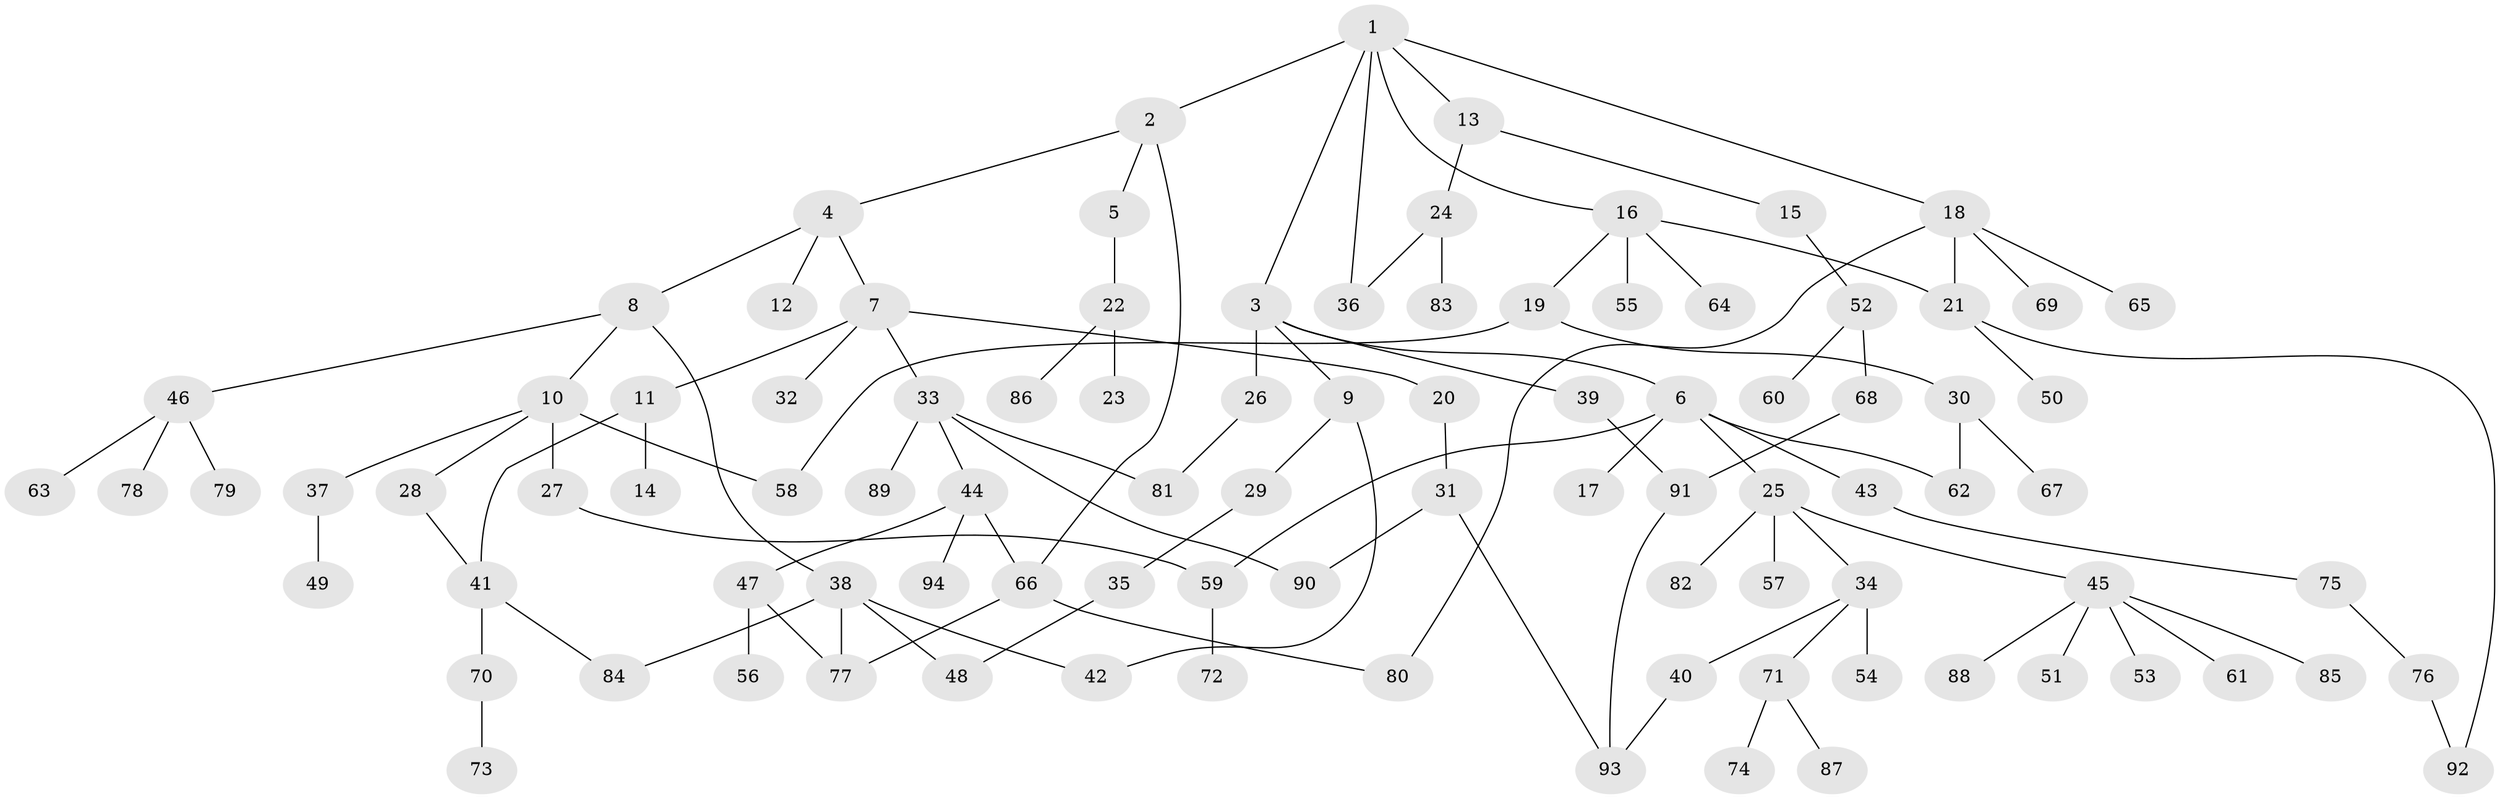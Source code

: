 // coarse degree distribution, {5: 0.1206896551724138, 4: 0.15517241379310345, 3: 0.15517241379310345, 2: 0.29310344827586204, 1: 0.27586206896551724}
// Generated by graph-tools (version 1.1) at 2025/48/03/04/25 22:48:38]
// undirected, 94 vertices, 112 edges
graph export_dot {
  node [color=gray90,style=filled];
  1;
  2;
  3;
  4;
  5;
  6;
  7;
  8;
  9;
  10;
  11;
  12;
  13;
  14;
  15;
  16;
  17;
  18;
  19;
  20;
  21;
  22;
  23;
  24;
  25;
  26;
  27;
  28;
  29;
  30;
  31;
  32;
  33;
  34;
  35;
  36;
  37;
  38;
  39;
  40;
  41;
  42;
  43;
  44;
  45;
  46;
  47;
  48;
  49;
  50;
  51;
  52;
  53;
  54;
  55;
  56;
  57;
  58;
  59;
  60;
  61;
  62;
  63;
  64;
  65;
  66;
  67;
  68;
  69;
  70;
  71;
  72;
  73;
  74;
  75;
  76;
  77;
  78;
  79;
  80;
  81;
  82;
  83;
  84;
  85;
  86;
  87;
  88;
  89;
  90;
  91;
  92;
  93;
  94;
  1 -- 2;
  1 -- 3;
  1 -- 13;
  1 -- 16;
  1 -- 18;
  1 -- 36;
  2 -- 4;
  2 -- 5;
  2 -- 66;
  3 -- 6;
  3 -- 9;
  3 -- 26;
  3 -- 39;
  4 -- 7;
  4 -- 8;
  4 -- 12;
  5 -- 22;
  6 -- 17;
  6 -- 25;
  6 -- 43;
  6 -- 59;
  6 -- 62;
  7 -- 11;
  7 -- 20;
  7 -- 32;
  7 -- 33;
  8 -- 10;
  8 -- 38;
  8 -- 46;
  9 -- 29;
  9 -- 42;
  10 -- 27;
  10 -- 28;
  10 -- 37;
  10 -- 58;
  11 -- 14;
  11 -- 41;
  13 -- 15;
  13 -- 24;
  15 -- 52;
  16 -- 19;
  16 -- 55;
  16 -- 64;
  16 -- 21;
  18 -- 21;
  18 -- 65;
  18 -- 69;
  18 -- 80;
  19 -- 30;
  19 -- 58;
  20 -- 31;
  21 -- 50;
  21 -- 92;
  22 -- 23;
  22 -- 86;
  24 -- 83;
  24 -- 36;
  25 -- 34;
  25 -- 45;
  25 -- 57;
  25 -- 82;
  26 -- 81;
  27 -- 59;
  28 -- 41;
  29 -- 35;
  30 -- 62;
  30 -- 67;
  31 -- 90;
  31 -- 93;
  33 -- 44;
  33 -- 81;
  33 -- 89;
  33 -- 90;
  34 -- 40;
  34 -- 54;
  34 -- 71;
  35 -- 48;
  37 -- 49;
  38 -- 48;
  38 -- 77;
  38 -- 84;
  38 -- 42;
  39 -- 91;
  40 -- 93;
  41 -- 70;
  41 -- 84;
  43 -- 75;
  44 -- 47;
  44 -- 94;
  44 -- 66;
  45 -- 51;
  45 -- 53;
  45 -- 61;
  45 -- 85;
  45 -- 88;
  46 -- 63;
  46 -- 78;
  46 -- 79;
  47 -- 56;
  47 -- 77;
  52 -- 60;
  52 -- 68;
  59 -- 72;
  66 -- 80;
  66 -- 77;
  68 -- 91;
  70 -- 73;
  71 -- 74;
  71 -- 87;
  75 -- 76;
  76 -- 92;
  91 -- 93;
}
